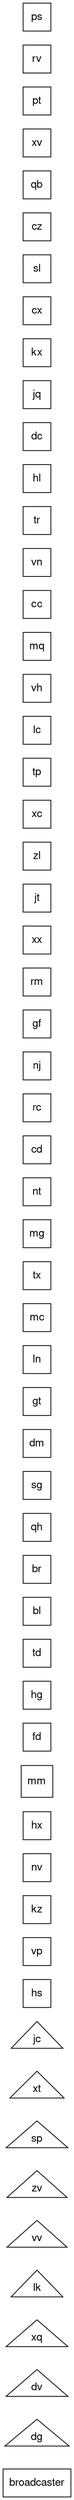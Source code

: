 digraph finite_state_machine {
    fontname="Helvetica,Arial,sans-serif"
    node [fontname="Helvetica,Arial,sans-serif"]
    edge [fontname="Helvetica,Arial,sans-serif"]
    rankdir=LR;
    node [shape = rectangle]; "broadcaster";
    node [shape = triangle]; dg dv xq lk vv zv sp xt jc;
    node [shape = square]; hs vp kz nv hx mm fd hg td bl br qh sg dm gt ln mc tx mg nt cd rc nj gf rm xx jt zl xc tp lc vh mq cc vn tr hl dc jq kx cx sl cz qb xv pt rv ps;
}